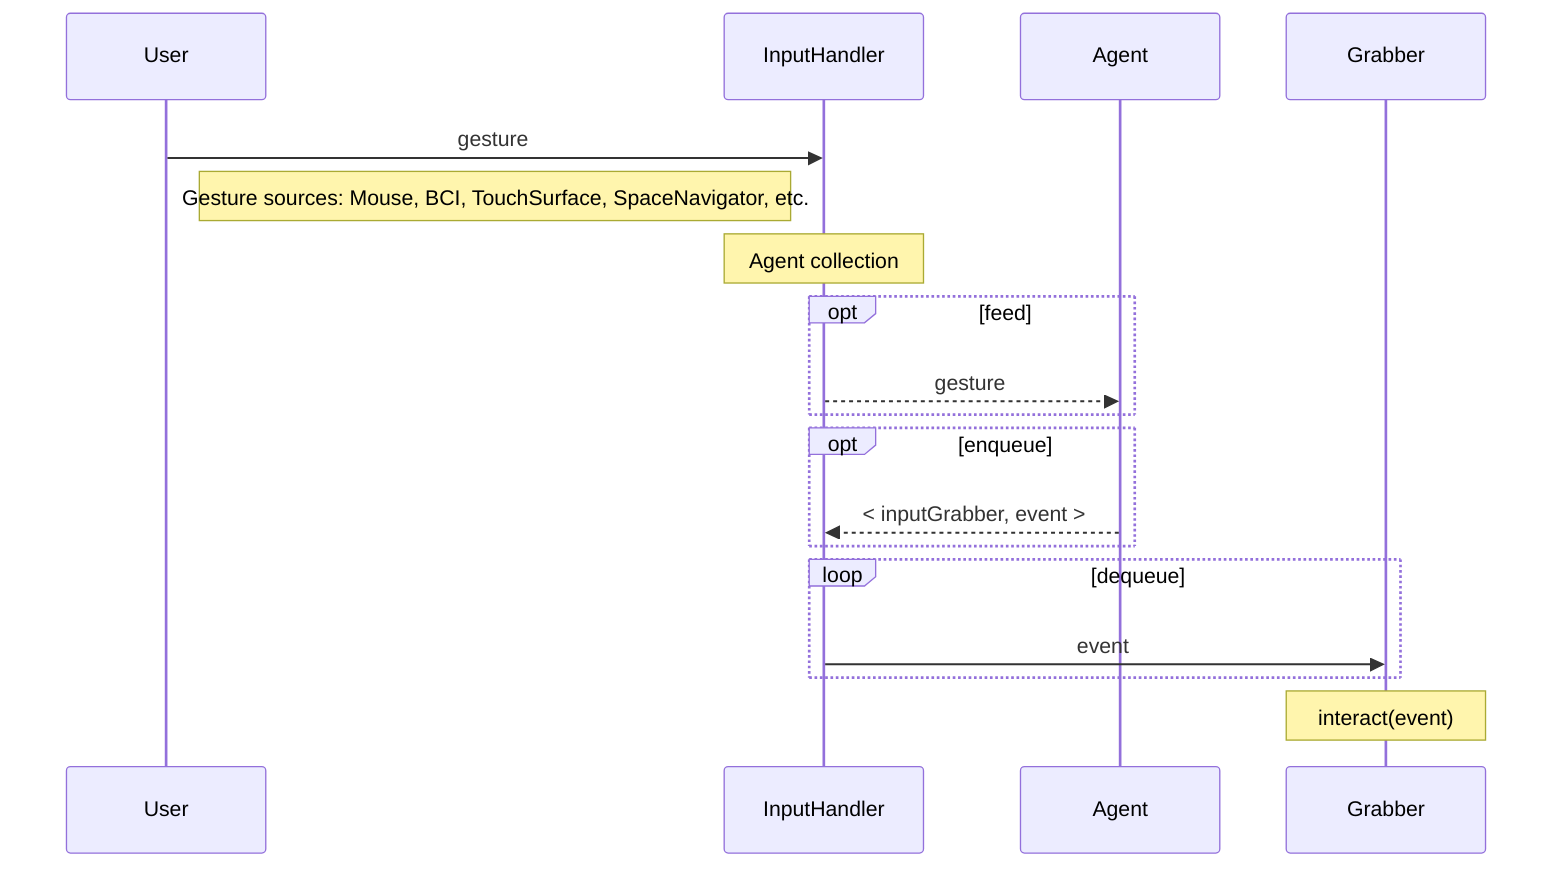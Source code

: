 sequenceDiagram
    User->>InputHandler: gesture
    Note right of User: Gesture sources: Mouse, BCI, TouchSurface, SpaceNavigator, etc.
    Note over InputHandler: Agent collection
    opt feed
        InputHandler-->>Agent: gesture
    end
    opt enqueue
        Agent-->>InputHandler: < inputGrabber, event >
    end
    loop dequeue
      InputHandler->>Grabber: event
    end
    Note over Grabber: interact(event)

    %%Note over InputHandler: Agent collection